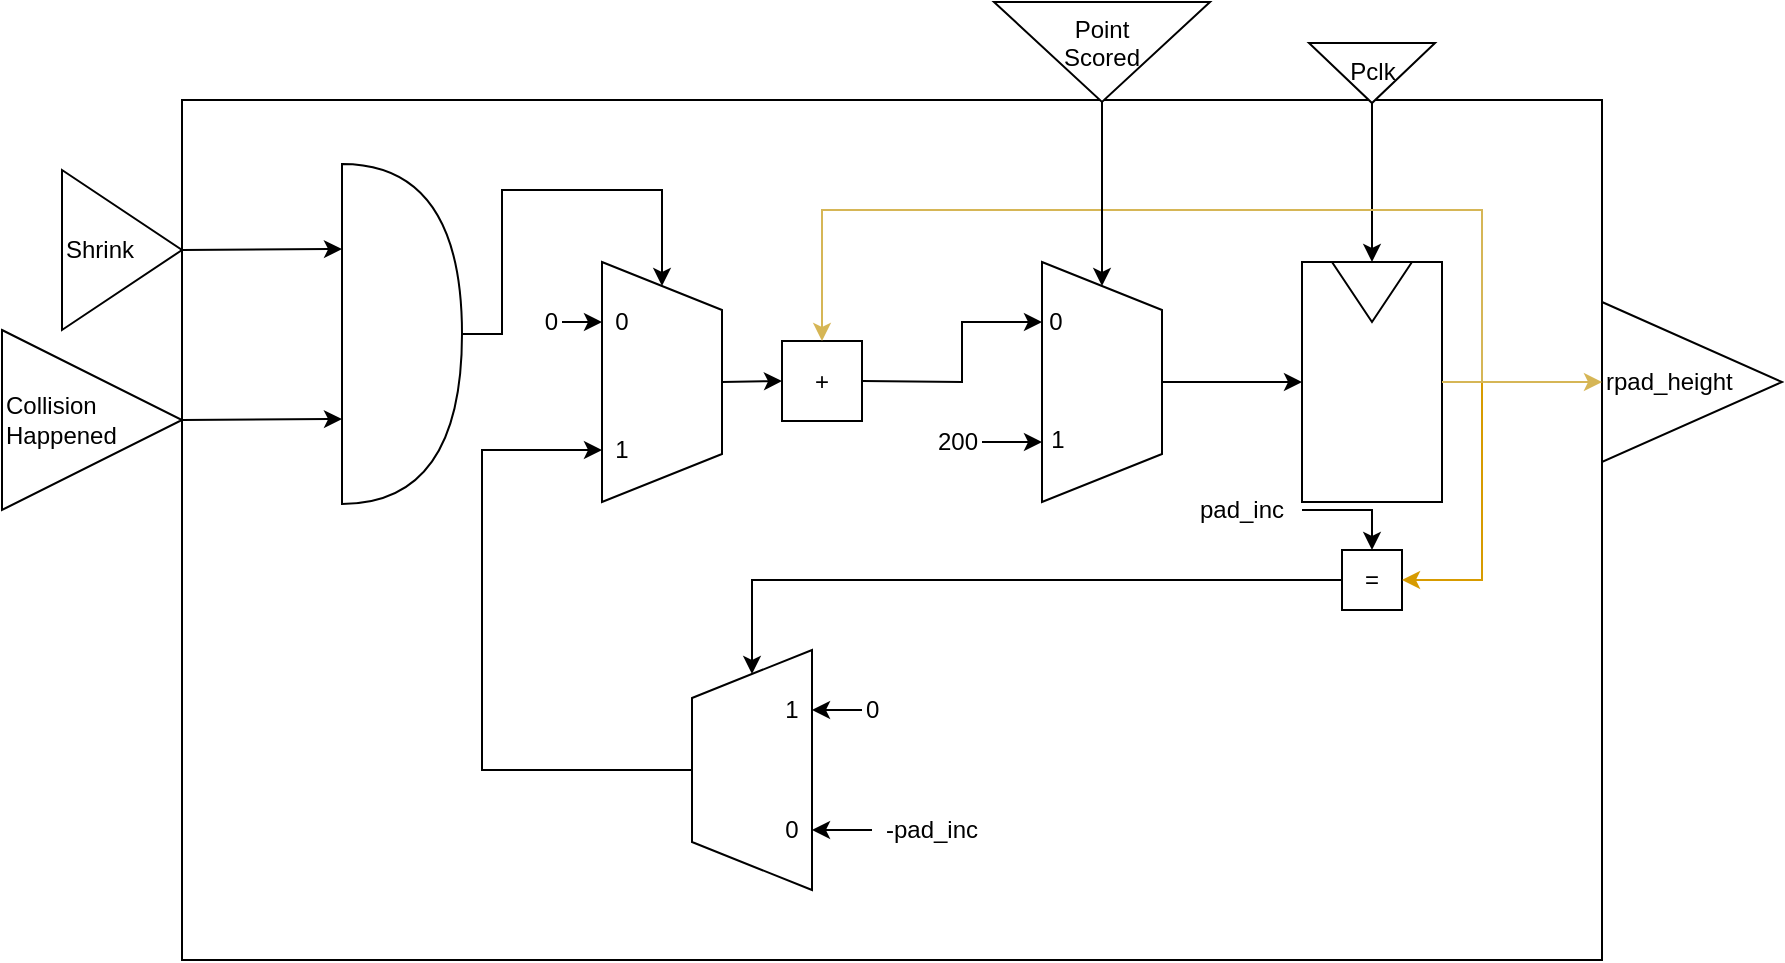 <mxfile version="12.3.9" type="google" pages="1"><diagram id="0kOnay-bdJtE8wh2RhUV" name="Page-1"><mxGraphModel dx="854" dy="387" grid="1" gridSize="10" guides="1" tooltips="1" connect="1" arrows="1" fold="1" page="1" pageScale="1" pageWidth="850" pageHeight="1100" math="0" shadow="0"><root><mxCell id="0"/><mxCell id="1" parent="0"/><mxCell id="erOeU1r3FZsBqWXPYvR6-1" value="" style="rounded=0;whiteSpace=wrap;html=1;" vertex="1" parent="1"><mxGeometry x="220" y="75" width="710" height="430" as="geometry"/></mxCell><mxCell id="erOeU1r3FZsBqWXPYvR6-2" value="Collision&lt;br&gt;Happened" style="triangle;whiteSpace=wrap;html=1;align=left;" vertex="1" parent="1"><mxGeometry x="130" y="190" width="90" height="90" as="geometry"/></mxCell><mxCell id="erOeU1r3FZsBqWXPYvR6-3" value="Shrink" style="triangle;whiteSpace=wrap;html=1;align=left;" vertex="1" parent="1"><mxGeometry x="160" y="110" width="60" height="80" as="geometry"/></mxCell><mxCell id="erOeU1r3FZsBqWXPYvR6-4" value="" style="shape=or;whiteSpace=wrap;html=1;align=left;" vertex="1" parent="1"><mxGeometry x="300" y="107" width="60" height="170" as="geometry"/></mxCell><mxCell id="erOeU1r3FZsBqWXPYvR6-5" value="" style="endArrow=classic;html=1;entryX=0;entryY=0.25;entryDx=0;entryDy=0;entryPerimeter=0;exitX=1;exitY=0.5;exitDx=0;exitDy=0;" edge="1" parent="1" source="erOeU1r3FZsBqWXPYvR6-3" target="erOeU1r3FZsBqWXPYvR6-4"><mxGeometry width="50" height="50" relative="1" as="geometry"><mxPoint x="220" y="230" as="sourcePoint"/><mxPoint x="270" y="180" as="targetPoint"/></mxGeometry></mxCell><mxCell id="erOeU1r3FZsBqWXPYvR6-6" value="" style="endArrow=classic;html=1;exitX=1;exitY=0.5;exitDx=0;exitDy=0;entryX=0;entryY=0.75;entryDx=0;entryDy=0;entryPerimeter=0;" edge="1" parent="1" source="erOeU1r3FZsBqWXPYvR6-2" target="erOeU1r3FZsBqWXPYvR6-4"><mxGeometry width="50" height="50" relative="1" as="geometry"><mxPoint x="150" y="290" as="sourcePoint"/><mxPoint x="200" y="240" as="targetPoint"/></mxGeometry></mxCell><mxCell id="erOeU1r3FZsBqWXPYvR6-7" value="" style="shape=trapezoid;perimeter=trapezoidPerimeter;whiteSpace=wrap;html=1;rotation=90;" vertex="1" parent="1"><mxGeometry x="400" y="186" width="120" height="60" as="geometry"/></mxCell><mxCell id="erOeU1r3FZsBqWXPYvR6-9" value="1" style="text;html=1;strokeColor=none;fillColor=none;align=center;verticalAlign=middle;whiteSpace=wrap;rounded=0;" vertex="1" parent="1"><mxGeometry x="420" y="240" width="40" height="20" as="geometry"/></mxCell><mxCell id="erOeU1r3FZsBqWXPYvR6-11" value="" style="rounded=0;whiteSpace=wrap;html=1;" vertex="1" parent="1"><mxGeometry x="780" y="156" width="70" height="120" as="geometry"/></mxCell><mxCell id="erOeU1r3FZsBqWXPYvR6-12" value="" style="triangle;whiteSpace=wrap;html=1;rotation=90;" vertex="1" parent="1"><mxGeometry x="800" y="151" width="30" height="40" as="geometry"/></mxCell><mxCell id="erOeU1r3FZsBqWXPYvR6-14" value="" style="endArrow=classic;html=1;strokeColor=#000000;entryX=0;entryY=0.5;entryDx=0;entryDy=0;fillColor=#dae8fc;exitX=1;exitY=0.5;exitDx=0;exitDy=0;" edge="1" parent="1" source="erOeU1r3FZsBqWXPYvR6-15" target="erOeU1r3FZsBqWXPYvR6-12"><mxGeometry width="50" height="50" relative="1" as="geometry"><mxPoint x="815" y="111" as="sourcePoint"/><mxPoint x="860" y="11" as="targetPoint"/></mxGeometry></mxCell><mxCell id="erOeU1r3FZsBqWXPYvR6-15" value="Pclk" style="triangle;whiteSpace=wrap;html=1;rotation=90;horizontal=0;verticalAlign=top;" vertex="1" parent="1"><mxGeometry x="800" y="30" width="30" height="63" as="geometry"/></mxCell><mxCell id="erOeU1r3FZsBqWXPYvR6-16" value="rpad_height" style="triangle;whiteSpace=wrap;html=1;align=left;" vertex="1" parent="1"><mxGeometry x="930" y="176" width="90" height="80" as="geometry"/></mxCell><mxCell id="erOeU1r3FZsBqWXPYvR6-17" value="" style="endArrow=classic;html=1;exitX=1;exitY=0.5;exitDx=0;exitDy=0;entryX=0;entryY=0.5;entryDx=0;entryDy=0;fillColor=#fff2cc;strokeColor=#d6b656;" edge="1" parent="1" source="erOeU1r3FZsBqWXPYvR6-11" target="erOeU1r3FZsBqWXPYvR6-16"><mxGeometry width="50" height="50" relative="1" as="geometry"><mxPoint x="1040" y="351" as="sourcePoint"/><mxPoint x="1090" y="301" as="targetPoint"/></mxGeometry></mxCell><mxCell id="erOeU1r3FZsBqWXPYvR6-18" value="" style="endArrow=classic;html=1;entryX=0;entryY=0.5;entryDx=0;entryDy=0;exitX=1;exitY=0.5;exitDx=0;exitDy=0;exitPerimeter=0;rounded=0;" edge="1" parent="1" source="erOeU1r3FZsBqWXPYvR6-4" target="erOeU1r3FZsBqWXPYvR6-7"><mxGeometry width="50" height="50" relative="1" as="geometry"><mxPoint x="390" y="350" as="sourcePoint"/><mxPoint x="440" y="300" as="targetPoint"/><Array as="points"><mxPoint x="380" y="192"/><mxPoint x="380" y="120"/><mxPoint x="460" y="120"/></Array></mxGeometry></mxCell><mxCell id="erOeU1r3FZsBqWXPYvR6-19" value="" style="shape=trapezoid;perimeter=trapezoidPerimeter;whiteSpace=wrap;html=1;rotation=-90;" vertex="1" parent="1"><mxGeometry x="445" y="380" width="120" height="60" as="geometry"/></mxCell><mxCell id="erOeU1r3FZsBqWXPYvR6-20" value="=" style="whiteSpace=wrap;html=1;aspect=fixed;align=center;" vertex="1" parent="1"><mxGeometry x="800" y="300" width="30" height="30" as="geometry"/></mxCell><mxCell id="erOeU1r3FZsBqWXPYvR6-21" value="" style="endArrow=classic;html=1;exitX=1;exitY=0.5;exitDx=0;exitDy=0;entryX=1;entryY=0.5;entryDx=0;entryDy=0;fillColor=#ffe6cc;strokeColor=#d79b00;rounded=0;strokeWidth=1;" edge="1" parent="1" source="erOeU1r3FZsBqWXPYvR6-11" target="erOeU1r3FZsBqWXPYvR6-20"><mxGeometry width="50" height="50" relative="1" as="geometry"><mxPoint x="1020" y="330" as="sourcePoint"/><mxPoint x="1070" y="280" as="targetPoint"/><Array as="points"><mxPoint x="870" y="216"/><mxPoint x="870" y="315"/></Array></mxGeometry></mxCell><mxCell id="erOeU1r3FZsBqWXPYvR6-22" value="" style="endArrow=classic;html=1;strokeWidth=1;entryX=0.5;entryY=0;entryDx=0;entryDy=0;exitX=1;exitY=0.5;exitDx=0;exitDy=0;rounded=0;" edge="1" parent="1" target="erOeU1r3FZsBqWXPYvR6-20"><mxGeometry width="50" height="50" relative="1" as="geometry"><mxPoint x="780" y="280" as="sourcePoint"/><mxPoint x="780" y="280" as="targetPoint"/><Array as="points"><mxPoint x="815" y="280"/></Array></mxGeometry></mxCell><mxCell id="erOeU1r3FZsBqWXPYvR6-23" value="pad_inc" style="text;html=1;strokeColor=none;fillColor=none;align=center;verticalAlign=middle;whiteSpace=wrap;rounded=0;" vertex="1" parent="1"><mxGeometry x="720" y="270" width="60" height="20" as="geometry"/></mxCell><mxCell id="erOeU1r3FZsBqWXPYvR6-24" value="" style="endArrow=classic;html=1;strokeWidth=1;entryX=1;entryY=0.5;entryDx=0;entryDy=0;exitX=0;exitY=0.5;exitDx=0;exitDy=0;rounded=0;" edge="1" parent="1" source="erOeU1r3FZsBqWXPYvR6-20" target="erOeU1r3FZsBqWXPYvR6-19"><mxGeometry width="50" height="50" relative="1" as="geometry"><mxPoint x="510" y="370" as="sourcePoint"/><mxPoint x="560" y="320" as="targetPoint"/><Array as="points"><mxPoint x="505" y="315"/></Array></mxGeometry></mxCell><mxCell id="erOeU1r3FZsBqWXPYvR6-25" value="" style="endArrow=classic;html=1;strokeWidth=1;entryX=0.782;entryY=1.003;entryDx=0;entryDy=0;entryPerimeter=0;exitX=0.5;exitY=0;exitDx=0;exitDy=0;rounded=0;" edge="1" parent="1" source="erOeU1r3FZsBqWXPYvR6-19" target="erOeU1r3FZsBqWXPYvR6-7"><mxGeometry width="50" height="50" relative="1" as="geometry"><mxPoint x="310" y="370" as="sourcePoint"/><mxPoint x="360" y="320" as="targetPoint"/><Array as="points"><mxPoint x="370" y="410"/><mxPoint x="370" y="250"/><mxPoint x="430" y="250"/></Array></mxGeometry></mxCell><mxCell id="erOeU1r3FZsBqWXPYvR6-10" value="0" style="text;html=1;strokeColor=none;fillColor=none;align=center;verticalAlign=middle;whiteSpace=wrap;rounded=0;" vertex="1" parent="1"><mxGeometry x="420" y="176" width="40" height="20" as="geometry"/></mxCell><mxCell id="erOeU1r3FZsBqWXPYvR6-28" value="0" style="text;html=1;strokeColor=none;fillColor=none;align=right;verticalAlign=middle;whiteSpace=wrap;rounded=0;" vertex="1" parent="1"><mxGeometry x="370" y="176" width="40" height="20" as="geometry"/></mxCell><mxCell id="erOeU1r3FZsBqWXPYvR6-29" value="" style="endArrow=classic;html=1;strokeWidth=1;entryX=0.25;entryY=1;entryDx=0;entryDy=0;exitX=1;exitY=0.5;exitDx=0;exitDy=0;" edge="1" parent="1" source="erOeU1r3FZsBqWXPYvR6-28" target="erOeU1r3FZsBqWXPYvR6-7"><mxGeometry width="50" height="50" relative="1" as="geometry"><mxPoint x="280" y="390" as="sourcePoint"/><mxPoint x="330" y="340" as="targetPoint"/></mxGeometry></mxCell><mxCell id="erOeU1r3FZsBqWXPYvR6-30" value="0" style="text;html=1;strokeColor=none;fillColor=none;align=left;verticalAlign=middle;whiteSpace=wrap;rounded=0;" vertex="1" parent="1"><mxGeometry x="560" y="370" width="40" height="20" as="geometry"/></mxCell><mxCell id="erOeU1r3FZsBqWXPYvR6-31" value="" style="endArrow=classic;html=1;strokeWidth=1;exitX=0;exitY=0.5;exitDx=0;exitDy=0;entryX=0.75;entryY=1;entryDx=0;entryDy=0;" edge="1" parent="1" source="erOeU1r3FZsBqWXPYvR6-30" target="erOeU1r3FZsBqWXPYvR6-19"><mxGeometry width="50" height="50" relative="1" as="geometry"><mxPoint x="200" y="530" as="sourcePoint"/><mxPoint x="250" y="480" as="targetPoint"/></mxGeometry></mxCell><mxCell id="erOeU1r3FZsBqWXPYvR6-32" value="-pad_inc" style="text;html=1;strokeColor=none;fillColor=none;align=center;verticalAlign=middle;whiteSpace=wrap;rounded=0;" vertex="1" parent="1"><mxGeometry x="565" y="430" width="60" height="20" as="geometry"/></mxCell><mxCell id="erOeU1r3FZsBqWXPYvR6-33" value="" style="endArrow=classic;html=1;strokeWidth=1;exitX=0;exitY=0.5;exitDx=0;exitDy=0;entryX=0.25;entryY=1;entryDx=0;entryDy=0;" edge="1" parent="1" source="erOeU1r3FZsBqWXPYvR6-32" target="erOeU1r3FZsBqWXPYvR6-19"><mxGeometry width="50" height="50" relative="1" as="geometry"><mxPoint x="400" y="480" as="sourcePoint"/><mxPoint x="450" y="430" as="targetPoint"/></mxGeometry></mxCell><mxCell id="erOeU1r3FZsBqWXPYvR6-34" value="0" style="text;html=1;strokeColor=none;fillColor=none;align=center;verticalAlign=middle;whiteSpace=wrap;rounded=0;" vertex="1" parent="1"><mxGeometry x="505" y="430" width="40" height="20" as="geometry"/></mxCell><mxCell id="erOeU1r3FZsBqWXPYvR6-37" value="1" style="text;html=1;strokeColor=none;fillColor=none;align=center;verticalAlign=middle;whiteSpace=wrap;rounded=0;" vertex="1" parent="1"><mxGeometry x="505" y="370" width="40" height="20" as="geometry"/></mxCell><mxCell id="erOeU1r3FZsBqWXPYvR6-38" value="+" style="whiteSpace=wrap;html=1;aspect=fixed;align=center;" vertex="1" parent="1"><mxGeometry x="520" y="195.5" width="40" height="40" as="geometry"/></mxCell><mxCell id="erOeU1r3FZsBqWXPYvR6-39" value="" style="endArrow=classic;html=1;strokeWidth=1;exitX=0.5;exitY=0;exitDx=0;exitDy=0;entryX=0;entryY=0.5;entryDx=0;entryDy=0;" edge="1" parent="1" source="erOeU1r3FZsBqWXPYvR6-7" target="erOeU1r3FZsBqWXPYvR6-38"><mxGeometry width="50" height="50" relative="1" as="geometry"><mxPoint x="500" y="200" as="sourcePoint"/><mxPoint x="550" y="150" as="targetPoint"/></mxGeometry></mxCell><mxCell id="erOeU1r3FZsBqWXPYvR6-40" value="" style="endArrow=classic;html=1;strokeWidth=1;exitX=1;exitY=0.5;exitDx=0;exitDy=0;entryX=0.5;entryY=0;entryDx=0;entryDy=0;rounded=0;fillColor=#fff2cc;strokeColor=#d6b656;" edge="1" parent="1" source="erOeU1r3FZsBqWXPYvR6-11" target="erOeU1r3FZsBqWXPYvR6-38"><mxGeometry width="50" height="50" relative="1" as="geometry"><mxPoint x="700" y="180" as="sourcePoint"/><mxPoint x="750" y="130" as="targetPoint"/><Array as="points"><mxPoint x="870" y="216"/><mxPoint x="870" y="130"/><mxPoint x="670" y="130"/><mxPoint x="540" y="130"/></Array></mxGeometry></mxCell><mxCell id="erOeU1r3FZsBqWXPYvR6-42" value="" style="shape=trapezoid;perimeter=trapezoidPerimeter;whiteSpace=wrap;html=1;rotation=90;" vertex="1" parent="1"><mxGeometry x="620" y="186" width="120" height="60" as="geometry"/></mxCell><mxCell id="erOeU1r3FZsBqWXPYvR6-43" value="" style="endArrow=classic;html=1;strokeColor=#000000;strokeWidth=1;exitX=1;exitY=0.5;exitDx=0;exitDy=0;entryX=0.25;entryY=1;entryDx=0;entryDy=0;rounded=0;" edge="1" parent="1" source="erOeU1r3FZsBqWXPYvR6-38" target="erOeU1r3FZsBqWXPYvR6-42"><mxGeometry width="50" height="50" relative="1" as="geometry"><mxPoint x="540" y="310" as="sourcePoint"/><mxPoint x="590" y="260" as="targetPoint"/><Array as="points"><mxPoint x="610" y="216"/><mxPoint x="610" y="186"/></Array></mxGeometry></mxCell><mxCell id="erOeU1r3FZsBqWXPYvR6-44" value="" style="endArrow=classic;html=1;strokeColor=#000000;entryX=0;entryY=0.5;entryDx=0;entryDy=0;fillColor=#dae8fc;exitX=1;exitY=0.5;exitDx=0;exitDy=0;" edge="1" parent="1" source="erOeU1r3FZsBqWXPYvR6-45" target="erOeU1r3FZsBqWXPYvR6-42"><mxGeometry width="50" height="50" relative="1" as="geometry"><mxPoint x="680" y="111" as="sourcePoint"/><mxPoint x="680" y="156.0" as="targetPoint"/></mxGeometry></mxCell><mxCell id="erOeU1r3FZsBqWXPYvR6-45" value="Point&lt;br&gt;Scored&lt;br&gt;" style="triangle;whiteSpace=wrap;html=1;rotation=90;horizontal=0;verticalAlign=top;" vertex="1" parent="1"><mxGeometry x="655" y="-3" width="50" height="108" as="geometry"/></mxCell><mxCell id="erOeU1r3FZsBqWXPYvR6-46" value="" style="endArrow=classic;html=1;strokeColor=#000000;strokeWidth=1;entryX=0;entryY=0.5;entryDx=0;entryDy=0;exitX=0.5;exitY=0;exitDx=0;exitDy=0;" edge="1" parent="1" source="erOeU1r3FZsBqWXPYvR6-42" target="erOeU1r3FZsBqWXPYvR6-11"><mxGeometry width="50" height="50" relative="1" as="geometry"><mxPoint x="530" y="320" as="sourcePoint"/><mxPoint x="580" y="270" as="targetPoint"/></mxGeometry></mxCell><mxCell id="erOeU1r3FZsBqWXPYvR6-47" value="0" style="text;html=1;strokeColor=none;fillColor=none;align=center;verticalAlign=middle;whiteSpace=wrap;rounded=0;" vertex="1" parent="1"><mxGeometry x="637" y="176" width="40" height="20" as="geometry"/></mxCell><mxCell id="erOeU1r3FZsBqWXPYvR6-48" value="1" style="text;html=1;strokeColor=none;fillColor=none;align=center;verticalAlign=middle;whiteSpace=wrap;rounded=0;" vertex="1" parent="1"><mxGeometry x="638" y="235" width="40" height="20" as="geometry"/></mxCell><mxCell id="erOeU1r3FZsBqWXPYvR6-49" value="200" style="text;html=1;strokeColor=none;fillColor=none;align=right;verticalAlign=middle;whiteSpace=wrap;rounded=0;" vertex="1" parent="1"><mxGeometry x="580" y="236" width="40" height="20" as="geometry"/></mxCell><mxCell id="erOeU1r3FZsBqWXPYvR6-50" value="" style="endArrow=classic;html=1;strokeColor=#000000;strokeWidth=1;entryX=0.75;entryY=1;entryDx=0;entryDy=0;exitX=1;exitY=0.5;exitDx=0;exitDy=0;" edge="1" parent="1" source="erOeU1r3FZsBqWXPYvR6-49" target="erOeU1r3FZsBqWXPYvR6-42"><mxGeometry width="50" height="50" relative="1" as="geometry"><mxPoint x="570" y="330" as="sourcePoint"/><mxPoint x="620" y="280" as="targetPoint"/></mxGeometry></mxCell></root></mxGraphModel></diagram></mxfile>